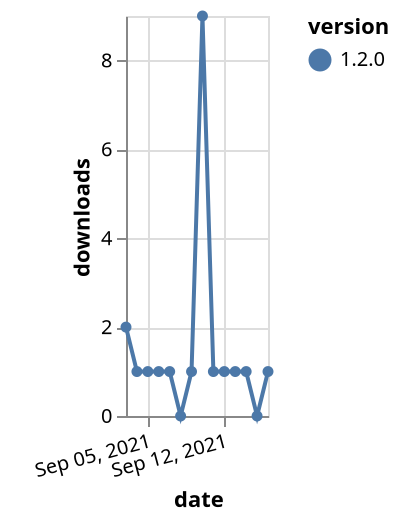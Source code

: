 {"$schema": "https://vega.github.io/schema/vega-lite/v5.json", "description": "A simple bar chart with embedded data.", "data": {"values": [{"date": "2021-09-03", "total": 632, "delta": 2, "version": "1.2.0"}, {"date": "2021-09-04", "total": 633, "delta": 1, "version": "1.2.0"}, {"date": "2021-09-05", "total": 634, "delta": 1, "version": "1.2.0"}, {"date": "2021-09-06", "total": 635, "delta": 1, "version": "1.2.0"}, {"date": "2021-09-07", "total": 636, "delta": 1, "version": "1.2.0"}, {"date": "2021-09-08", "total": 636, "delta": 0, "version": "1.2.0"}, {"date": "2021-09-09", "total": 637, "delta": 1, "version": "1.2.0"}, {"date": "2021-09-10", "total": 646, "delta": 9, "version": "1.2.0"}, {"date": "2021-09-11", "total": 647, "delta": 1, "version": "1.2.0"}, {"date": "2021-09-12", "total": 648, "delta": 1, "version": "1.2.0"}, {"date": "2021-09-13", "total": 649, "delta": 1, "version": "1.2.0"}, {"date": "2021-09-14", "total": 650, "delta": 1, "version": "1.2.0"}, {"date": "2021-09-15", "total": 650, "delta": 0, "version": "1.2.0"}, {"date": "2021-09-16", "total": 651, "delta": 1, "version": "1.2.0"}]}, "width": "container", "mark": {"type": "line", "point": {"filled": true}}, "encoding": {"x": {"field": "date", "type": "temporal", "timeUnit": "yearmonthdate", "title": "date", "axis": {"labelAngle": -15}}, "y": {"field": "delta", "type": "quantitative", "title": "downloads"}, "color": {"field": "version", "type": "nominal"}, "tooltip": {"field": "delta"}}}